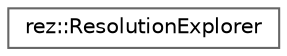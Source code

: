 digraph "Graphical Class Hierarchy"
{
 // LATEX_PDF_SIZE
  bgcolor="transparent";
  edge [fontname=Helvetica,fontsize=10,labelfontname=Helvetica,labelfontsize=10];
  node [fontname=Helvetica,fontsize=10,shape=box,height=0.2,width=0.4];
  rankdir="LR";
  Node0 [label="rez::ResolutionExplorer",height=0.2,width=0.4,color="grey40", fillcolor="white", style="filled",URL="$df/d37/structrez_1_1_resolution_explorer.html",tooltip=" "];
}
